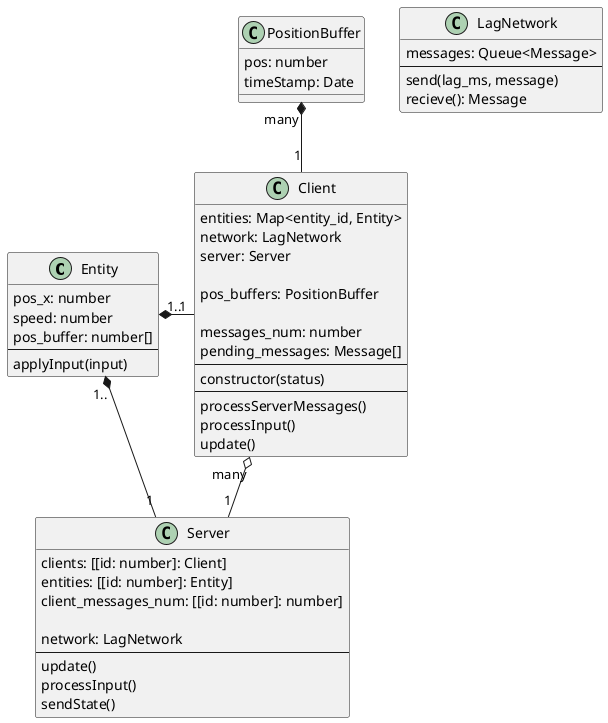 @startuml

class Entity {
    pos_x: number
    speed: number
    pos_buffer: number[]
    --
    applyInput(input)
}

class LagNetwork {
    messages: Queue<Message>
    --
    send(lag_ms, message)
    recieve(): Message
}

class Client {
    entities: Map<entity_id, Entity>
    network: LagNetwork
    server: Server

    pos_buffers: PositionBuffer

    messages_num: number
    pending_messages: Message[]
    --
    constructor(status)
    --
    processServerMessages()
    processInput()
    update()
}

class PositionBuffer {
    pos: number
    timeStamp: Date
}

class Server {
    clients: [[id: number]: Client]
    entities: [[id: number]: Entity]
    client_messages_num: [[id: number]: number]

    network: LagNetwork
    --
    update()
    processInput()
    sendState()
}

Client "many" o-- "1" Server
PositionBuffer "many" *-- "1" Client
Entity "1.." *-right- "1" Client
Entity "1.." *-- "1" Server

@enduml